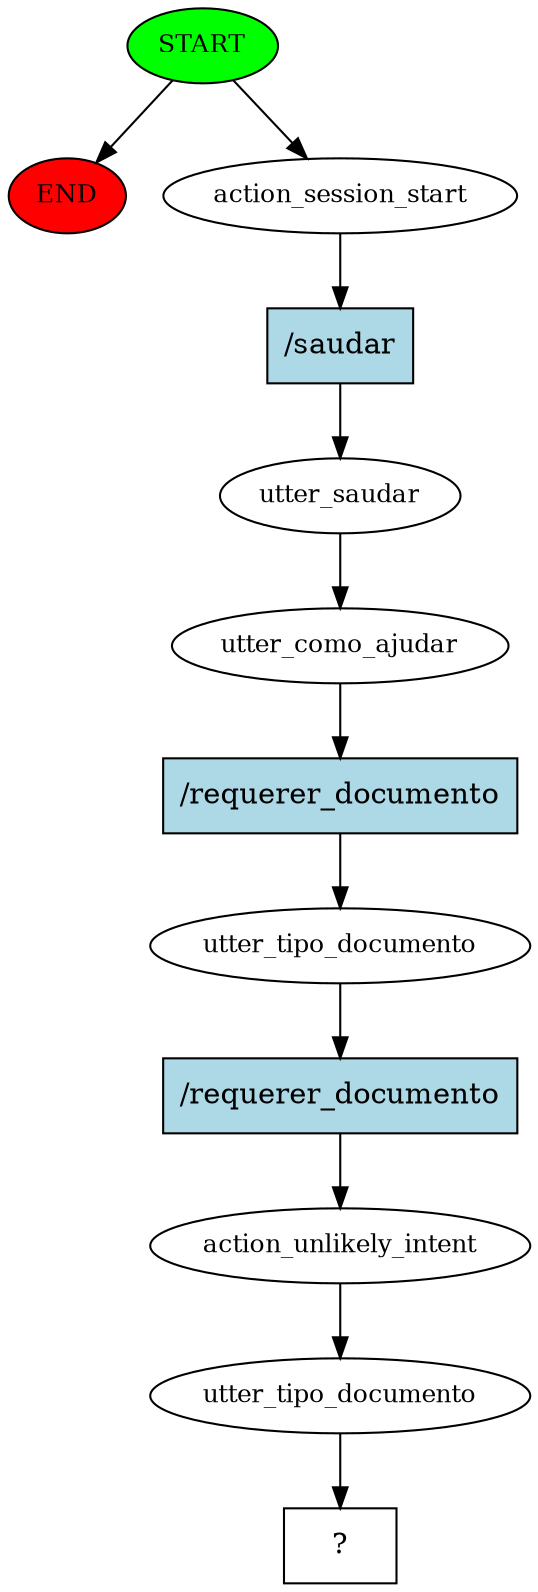 digraph  {
0 [class="start active", fillcolor=green, fontsize=12, label=START, style=filled];
"-1" [class=end, fillcolor=red, fontsize=12, label=END, style=filled];
1 [class=active, fontsize=12, label=action_session_start];
2 [class=active, fontsize=12, label=utter_saudar];
3 [class=active, fontsize=12, label=utter_como_ajudar];
4 [class=active, fontsize=12, label=utter_tipo_documento];
5 [class=active, fontsize=12, label=action_unlikely_intent];
6 [class=active, fontsize=12, label=utter_tipo_documento];
7 [class="intent dashed active", label="  ?  ", shape=rect];
8 [class="intent active", fillcolor=lightblue, label="/saudar", shape=rect, style=filled];
9 [class="intent active", fillcolor=lightblue, label="/requerer_documento", shape=rect, style=filled];
10 [class="intent active", fillcolor=lightblue, label="/requerer_documento", shape=rect, style=filled];
0 -> "-1"  [class="", key=NONE, label=""];
0 -> 1  [class=active, key=NONE, label=""];
1 -> 8  [class=active, key=0];
2 -> 3  [class=active, key=NONE, label=""];
3 -> 9  [class=active, key=0];
4 -> 10  [class=active, key=0];
5 -> 6  [class=active, key=NONE, label=""];
6 -> 7  [class=active, key=NONE, label=""];
8 -> 2  [class=active, key=0];
9 -> 4  [class=active, key=0];
10 -> 5  [class=active, key=0];
}
